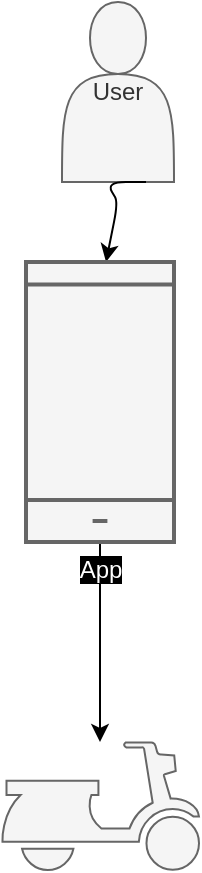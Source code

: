 <mxfile>
    <diagram id="d_w5rV-NfrRZ8o_9Jghr" name="Page-1">
        <mxGraphModel dx="1130" dy="802" grid="1" gridSize="10" guides="1" tooltips="1" connect="1" arrows="1" fold="1" page="1" pageScale="1" pageWidth="827" pageHeight="1169" math="0" shadow="0">
            <root>
                <mxCell id="0"/>
                <mxCell id="1" parent="0"/>
                <mxCell id="2" value="User" style="shape=actor;whiteSpace=wrap;html=1;fillColor=#f5f5f5;fontColor=#333333;strokeColor=#666666;" parent="1" vertex="1">
                    <mxGeometry x="358" y="10" width="56" height="90" as="geometry"/>
                </mxCell>
                <mxCell id="8" value="" style="edgeStyle=none;html=1;fontColor=#FFFFFF;exitX=0.75;exitY=1;exitDx=0;exitDy=0;" parent="1" source="2" edge="1">
                    <mxGeometry relative="1" as="geometry">
                        <mxPoint x="362" y="150" as="sourcePoint"/>
                        <mxPoint x="380" y="140" as="targetPoint"/>
                        <Array as="points">
                            <mxPoint x="380" y="100"/>
                            <mxPoint x="386" y="110"/>
                        </Array>
                    </mxGeometry>
                </mxCell>
                <mxCell id="13" value="" style="edgeStyle=none;html=1;fontColor=#FFFFFF;" parent="1" source="4" target="12" edge="1">
                    <mxGeometry relative="1" as="geometry"/>
                </mxCell>
                <mxCell id="4" value="&lt;font color=&quot;#ffffff&quot;&gt;&lt;span style=&quot;background-color: rgb(0, 0, 0);&quot;&gt;App&lt;br&gt;&lt;/span&gt;&lt;/font&gt;" style="html=1;verticalLabelPosition=bottom;align=center;labelBackgroundColor=#ffffff;verticalAlign=top;strokeWidth=2;strokeColor=#666666;shadow=0;dashed=0;shape=mxgraph.ios7.icons.smartphone;fillColor=#f5f5f5;fontColor=#333333;" parent="1" vertex="1">
                    <mxGeometry x="340" y="140" width="74" height="140" as="geometry"/>
                </mxCell>
                <mxCell id="12" value="" style="shape=mxgraph.signs.transportation.scooter;html=1;pointerEvents=1;fillColor=#f5f5f5;strokeColor=#666666;verticalLabelPosition=bottom;verticalAlign=top;align=center;labelBackgroundColor=#000000;fontColor=#333333;" parent="1" vertex="1">
                    <mxGeometry x="327.5" y="380" width="99" height="64" as="geometry"/>
                </mxCell>
            </root>
        </mxGraphModel>
    </diagram>
    <diagram id="eBhVT6MQvBLFBBdJ89SQ" name="Page-2">
        <mxGraphModel dx="1130" dy="802" grid="1" gridSize="10" guides="1" tooltips="1" connect="1" arrows="1" fold="1" page="1" pageScale="1" pageWidth="827" pageHeight="1169" math="0" shadow="0">
            <root>
                <mxCell id="0"/>
                <mxCell id="1" parent="0"/>
                <mxCell id="kDXX9C51jfJgyZLU-Uc5-1" value="USER&lt;br&gt;&lt;span style=&quot;&quot;&gt;&lt;br&gt;&lt;/span&gt;&lt;br&gt;&lt;ul&gt;&lt;li&gt;&lt;b&gt;USERNAME&lt;/b&gt;&lt;/li&gt;&lt;li&gt;&lt;b&gt;PASSWORD&lt;/b&gt;&lt;/li&gt;&lt;li&gt;&lt;b&gt;AGE&lt;/b&gt;&lt;/li&gt;&lt;li&gt;&lt;b&gt;LOGGEDIN?&lt;/b&gt;&lt;/li&gt;&lt;/ul&gt;&lt;div&gt;&lt;b&gt;&lt;br&gt;&lt;/b&gt;&lt;/div&gt;&lt;div&gt;&lt;b&gt;&lt;br&gt;&lt;/b&gt;&lt;/div&gt;&lt;div&gt;&lt;ol&gt;&lt;li&gt;login(password)&lt;/li&gt;&lt;ol&gt;&lt;li&gt;if incorrect throw exception&lt;/li&gt;&lt;li&gt;logout()&lt;/li&gt;&lt;/ol&gt;&lt;/ol&gt;&lt;/div&gt;" style="whiteSpace=wrap;html=1;fontColor=#FFFFFF;align=center;gradientColor=none;labelPosition=center;verticalLabelPosition=middle;verticalAlign=top;labelBorderColor=none;labelBackgroundColor=none;horizontal=1;" vertex="1" parent="1">
                    <mxGeometry x="30" y="50" width="220" height="490" as="geometry"/>
                </mxCell>
                <mxCell id="kDXX9C51jfJgyZLU-Uc5-3" value="Scooter&lt;br&gt;&lt;ul&gt;&lt;li&gt;station&lt;/li&gt;&lt;li&gt;user&lt;/li&gt;&lt;li&gt;serial&lt;/li&gt;&lt;li&gt;nextSerial&lt;/li&gt;&lt;li&gt;charge&lt;/li&gt;&lt;li&gt;isBroken?&lt;/li&gt;&lt;/ul&gt;&lt;div&gt;&lt;br&gt;&lt;/div&gt;&lt;div&gt;&lt;br&gt;&lt;/div&gt;&lt;div&gt;&lt;ol&gt;&lt;li&gt;rent()&lt;/li&gt;&lt;li&gt;dock(station)&lt;/li&gt;&lt;li&gt;recharge()&lt;/li&gt;&lt;li&gt;requestRepair()&lt;/li&gt;&lt;/ol&gt;&lt;/div&gt;" style="whiteSpace=wrap;html=1;fontColor=#FFFFFF;align=center;verticalAlign=top;" vertex="1" parent="1">
                    <mxGeometry x="570" y="50" width="210" height="500" as="geometry"/>
                </mxCell>
                <mxCell id="kDXX9C51jfJgyZLU-Uc5-4" value="ScooterApp&lt;br&gt;&lt;ul&gt;&lt;li&gt;stations&lt;/li&gt;&lt;li&gt;registeredUSers&lt;/li&gt;&lt;/ul&gt;&lt;div&gt;&lt;div&gt;&lt;br&gt;&lt;/div&gt;&lt;/div&gt;&lt;div&gt;&lt;ol&gt;&lt;li&gt;&lt;b&gt;registerUser(username, password, age)&lt;/b&gt;&lt;/li&gt;&lt;li&gt;&lt;b&gt;loginUser(username, password)&lt;/b&gt;&lt;/li&gt;&lt;li&gt;&lt;b&gt;logoutUser(username)&lt;/b&gt;&lt;/li&gt;&lt;li&gt;&lt;b&gt;createScooter(station)&lt;/b&gt;&lt;/li&gt;&lt;li&gt;&lt;b&gt;dockScooter(scooter, station)&lt;/b&gt;&lt;/li&gt;&lt;li&gt;&lt;b&gt;rentScooter(scooter, user)&lt;/b&gt;&lt;/li&gt;&lt;li&gt;&lt;b&gt;print()&lt;/b&gt;&lt;/li&gt;&lt;/ol&gt;&lt;/div&gt;" style="whiteSpace=wrap;html=1;fontColor=#FFFFFF;align=center;verticalAlign=top;" vertex="1" parent="1">
                    <mxGeometry x="300" y="50" width="209" height="490" as="geometry"/>
                </mxCell>
            </root>
        </mxGraphModel>
    </diagram>
    <diagram id="MV4-TvFuVz5mQ17ciEpu" name="Page-3">
        <mxGraphModel dx="1130" dy="802" grid="1" gridSize="10" guides="1" tooltips="1" connect="1" arrows="1" fold="1" page="1" pageScale="1" pageWidth="827" pageHeight="1169" math="0" shadow="0">
            <root>
                <mxCell id="0"/>
                <mxCell id="1" parent="0"/>
                <mxCell id="-cnWzm2_qHWM7zVBc60b-3" value="Users" style="rounded=0;whiteSpace=wrap;html=1;labelBackgroundColor=#9E6767;fontColor=#FFFFFF;align=right;" vertex="1" parent="1">
                    <mxGeometry x="40" y="40" width="170" height="80" as="geometry"/>
                </mxCell>
                <mxCell id="-cnWzm2_qHWM7zVBc60b-4" value="" style="shape=umlActor;verticalLabelPosition=bottom;verticalAlign=top;html=1;outlineConnect=0;labelBackgroundColor=#9E6767;fontColor=#FFFFFF;" vertex="1" parent="1">
                    <mxGeometry x="60" y="60" width="20" height="40" as="geometry"/>
                </mxCell>
                <mxCell id="-cnWzm2_qHWM7zVBc60b-5" value="Scooter" style="rounded=0;whiteSpace=wrap;html=1;labelBackgroundColor=#9E6767;fontColor=#FFFFFF;align=right;" vertex="1" parent="1">
                    <mxGeometry x="520" y="40" width="170" height="80" as="geometry"/>
                </mxCell>
                <mxCell id="-cnWzm2_qHWM7zVBc60b-6" value="" style="shape=mxgraph.signs.transportation.scooter;html=1;pointerEvents=1;fillColor=#f5f5f5;strokeColor=#666666;verticalLabelPosition=bottom;verticalAlign=top;align=center;labelBackgroundColor=#9E6767;fontColor=#333333;movable=1;resizable=1;rotatable=1;deletable=1;editable=1;connectable=1;" vertex="1" parent="1">
                    <mxGeometry x="530" y="60" width="70" height="40" as="geometry"/>
                </mxCell>
                <mxCell id="-cnWzm2_qHWM7zVBc60b-7" value="App" style="rounded=0;whiteSpace=wrap;html=1;labelBackgroundColor=#9E6767;fontColor=#FFFFFF;align=right;" vertex="1" parent="1">
                    <mxGeometry x="280" y="40" width="170" height="80" as="geometry"/>
                </mxCell>
                <mxCell id="-cnWzm2_qHWM7zVBc60b-8" value="" style="verticalLabelPosition=bottom;html=1;verticalAlign=top;align=center;strokeColor=none;fillColor=#00BEF2;shape=mxgraph.azure.mobile;pointerEvents=1;labelBackgroundColor=#9E6767;fontColor=#FFFFFF;" vertex="1" parent="1">
                    <mxGeometry x="300" y="55" width="35" height="50" as="geometry"/>
                </mxCell>
                <mxCell id="-cnWzm2_qHWM7zVBc60b-11" value="" style="endArrow=none;dashed=1;html=1;fontColor=#FFFFFF;" edge="1" parent="1">
                    <mxGeometry width="50" height="50" relative="1" as="geometry">
                        <mxPoint x="120" y="670" as="sourcePoint"/>
                        <mxPoint x="120" y="130" as="targetPoint"/>
                    </mxGeometry>
                </mxCell>
                <mxCell id="-cnWzm2_qHWM7zVBc60b-13" value="" style="endArrow=none;dashed=1;html=1;fontColor=#FFFFFF;" edge="1" parent="1">
                    <mxGeometry width="50" height="50" relative="1" as="geometry">
                        <mxPoint x="364.5" y="660" as="sourcePoint"/>
                        <mxPoint x="364.5" y="120" as="targetPoint"/>
                    </mxGeometry>
                </mxCell>
                <mxCell id="-cnWzm2_qHWM7zVBc60b-14" value="" style="endArrow=none;dashed=1;html=1;fontColor=#FFFFFF;" edge="1" parent="1">
                    <mxGeometry width="50" height="50" relative="1" as="geometry">
                        <mxPoint x="600" y="670" as="sourcePoint"/>
                        <mxPoint x="600" y="130" as="targetPoint"/>
                    </mxGeometry>
                </mxCell>
            </root>
        </mxGraphModel>
    </diagram>
</mxfile>